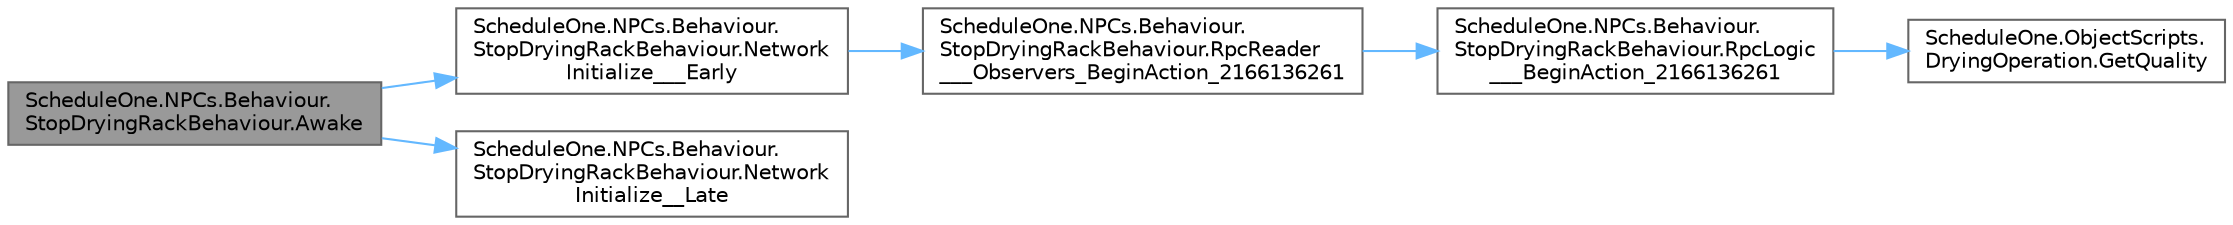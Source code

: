 digraph "ScheduleOne.NPCs.Behaviour.StopDryingRackBehaviour.Awake"
{
 // LATEX_PDF_SIZE
  bgcolor="transparent";
  edge [fontname=Helvetica,fontsize=10,labelfontname=Helvetica,labelfontsize=10];
  node [fontname=Helvetica,fontsize=10,shape=box,height=0.2,width=0.4];
  rankdir="LR";
  Node1 [id="Node000001",label="ScheduleOne.NPCs.Behaviour.\lStopDryingRackBehaviour.Awake",height=0.2,width=0.4,color="gray40", fillcolor="grey60", style="filled", fontcolor="black",tooltip=" "];
  Node1 -> Node2 [id="edge1_Node000001_Node000002",color="steelblue1",style="solid",tooltip=" "];
  Node2 [id="Node000002",label="ScheduleOne.NPCs.Behaviour.\lStopDryingRackBehaviour.Network\lInitialize___Early",height=0.2,width=0.4,color="grey40", fillcolor="white", style="filled",URL="$class_schedule_one_1_1_n_p_cs_1_1_behaviour_1_1_stop_drying_rack_behaviour.html#a8f593d3fd781b250236633817ddd3f3b",tooltip=" "];
  Node2 -> Node3 [id="edge2_Node000002_Node000003",color="steelblue1",style="solid",tooltip=" "];
  Node3 [id="Node000003",label="ScheduleOne.NPCs.Behaviour.\lStopDryingRackBehaviour.RpcReader\l___Observers_BeginAction_2166136261",height=0.2,width=0.4,color="grey40", fillcolor="white", style="filled",URL="$class_schedule_one_1_1_n_p_cs_1_1_behaviour_1_1_stop_drying_rack_behaviour.html#ad690a5ec6f1af70eaa8d93dbee5d8d5d",tooltip=" "];
  Node3 -> Node4 [id="edge3_Node000003_Node000004",color="steelblue1",style="solid",tooltip=" "];
  Node4 [id="Node000004",label="ScheduleOne.NPCs.Behaviour.\lStopDryingRackBehaviour.RpcLogic\l___BeginAction_2166136261",height=0.2,width=0.4,color="grey40", fillcolor="white", style="filled",URL="$class_schedule_one_1_1_n_p_cs_1_1_behaviour_1_1_stop_drying_rack_behaviour.html#a7a72734caa673ead4f10e89d8d8f685a",tooltip=" "];
  Node4 -> Node5 [id="edge4_Node000004_Node000005",color="steelblue1",style="solid",tooltip=" "];
  Node5 [id="Node000005",label="ScheduleOne.ObjectScripts.\lDryingOperation.GetQuality",height=0.2,width=0.4,color="grey40", fillcolor="white", style="filled",URL="$class_schedule_one_1_1_object_scripts_1_1_drying_operation.html#a07e0750d7c332a619225b0da8d4a0a3e",tooltip=" "];
  Node1 -> Node6 [id="edge5_Node000001_Node000006",color="steelblue1",style="solid",tooltip=" "];
  Node6 [id="Node000006",label="ScheduleOne.NPCs.Behaviour.\lStopDryingRackBehaviour.Network\lInitialize__Late",height=0.2,width=0.4,color="grey40", fillcolor="white", style="filled",URL="$class_schedule_one_1_1_n_p_cs_1_1_behaviour_1_1_stop_drying_rack_behaviour.html#a707317ad88e37e900416d5f6dd1a7fc8",tooltip=" "];
}
